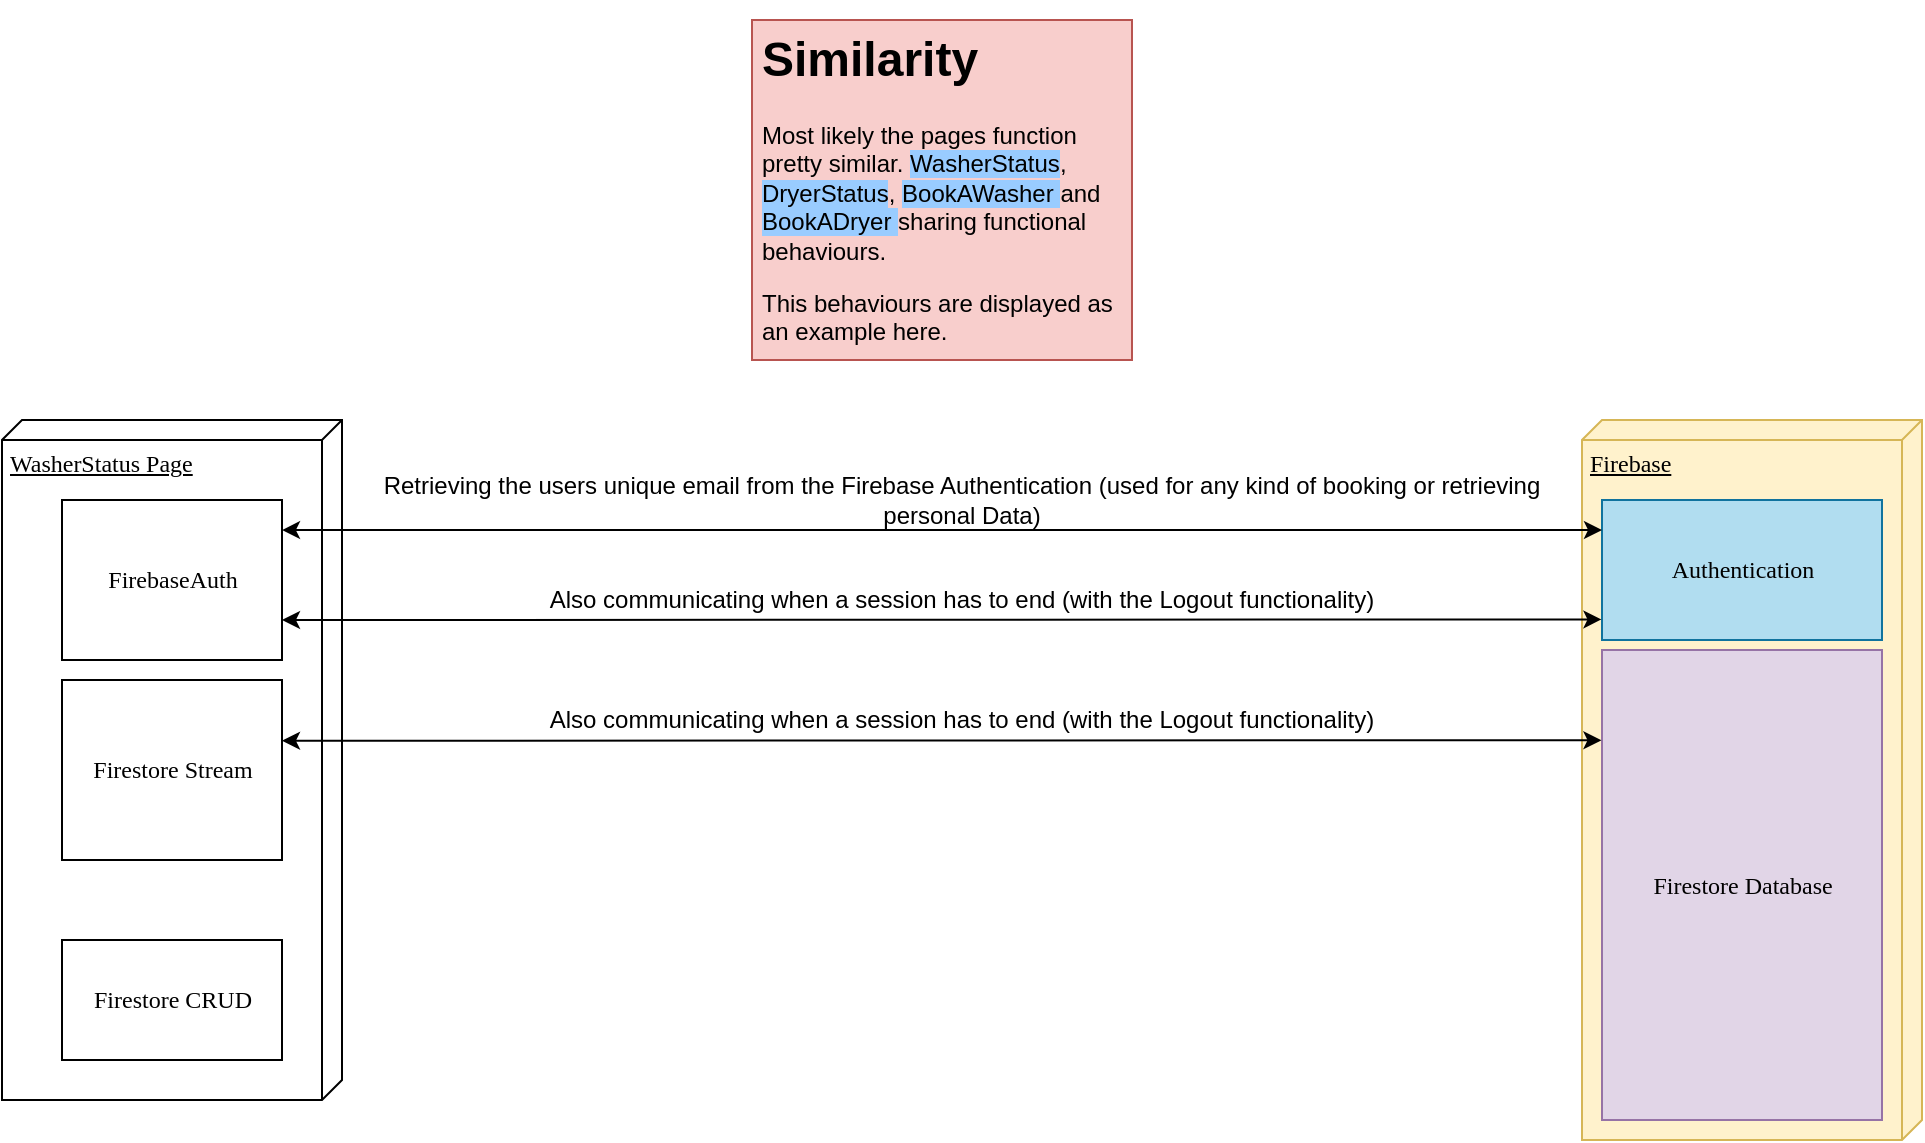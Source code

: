 <mxfile version="20.7.4" type="github">
  <diagram name="Page-1" id="5f0bae14-7c28-e335-631c-24af17079c00">
    <mxGraphModel dx="2311" dy="666" grid="1" gridSize="10" guides="1" tooltips="1" connect="1" arrows="1" fold="1" page="1" pageScale="1" pageWidth="1100" pageHeight="850" background="none" math="0" shadow="0">
      <root>
        <mxCell id="0" />
        <mxCell id="1" parent="0" />
        <mxCell id="MP8hHyfN-fz9ES6eljaN-1" value="WasherStatus Page" style="verticalAlign=top;align=left;spacingTop=8;spacingLeft=2;spacingRight=12;shape=cube;size=10;direction=south;fontStyle=4;html=1;rounded=0;shadow=0;comic=0;labelBackgroundColor=none;strokeWidth=1;fontFamily=Verdana;fontSize=12" vertex="1" parent="1">
          <mxGeometry x="-1020" y="310" width="170" height="340" as="geometry" />
        </mxCell>
        <mxCell id="MP8hHyfN-fz9ES6eljaN-2" value="FirebaseAuth" style="html=1;rounded=0;shadow=0;comic=0;labelBackgroundColor=none;strokeWidth=1;fontFamily=Verdana;fontSize=12;align=center;" vertex="1" parent="1">
          <mxGeometry x="-990" y="350" width="110" height="80" as="geometry" />
        </mxCell>
        <mxCell id="MP8hHyfN-fz9ES6eljaN-3" value="Firestore Stream&lt;br&gt;" style="html=1;rounded=0;shadow=0;comic=0;labelBackgroundColor=none;strokeWidth=1;fontFamily=Verdana;fontSize=12;align=center;" vertex="1" parent="1">
          <mxGeometry x="-990" y="440" width="110" height="90" as="geometry" />
        </mxCell>
        <mxCell id="MP8hHyfN-fz9ES6eljaN-4" value="Firestore CRUD" style="html=1;rounded=0;shadow=0;comic=0;labelBackgroundColor=none;strokeWidth=1;fontFamily=Verdana;fontSize=12;align=center;" vertex="1" parent="1">
          <mxGeometry x="-990" y="570" width="110" height="60" as="geometry" />
        </mxCell>
        <mxCell id="MP8hHyfN-fz9ES6eljaN-5" value="Firebase" style="verticalAlign=top;align=left;spacingTop=8;spacingLeft=2;spacingRight=12;shape=cube;size=10;direction=south;fontStyle=4;html=1;rounded=0;shadow=0;comic=0;labelBackgroundColor=none;strokeWidth=1;fontFamily=Verdana;fontSize=12;fillColor=#fff2cc;strokeColor=#d6b656;" vertex="1" parent="1">
          <mxGeometry x="-230" y="310" width="170" height="360" as="geometry" />
        </mxCell>
        <mxCell id="MP8hHyfN-fz9ES6eljaN-6" value="Authentication" style="html=1;rounded=0;shadow=0;comic=0;labelBackgroundColor=none;strokeWidth=1;fontFamily=Verdana;fontSize=12;align=center;fillColor=#b1ddf0;strokeColor=#10739e;" vertex="1" parent="1">
          <mxGeometry x="-220" y="350" width="140" height="70" as="geometry" />
        </mxCell>
        <mxCell id="MP8hHyfN-fz9ES6eljaN-7" value="&lt;h1&gt;Similarity&lt;/h1&gt;&lt;p&gt;Most likely the pages function pretty similar. &lt;span style=&quot;background-color: rgb(153, 204, 255);&quot;&gt;WasherStatus&lt;/span&gt;, &lt;span style=&quot;background-color: rgb(153, 204, 255);&quot;&gt;DryerStatus&lt;/span&gt;, &lt;span style=&quot;background-color: rgb(153, 204, 255);&quot;&gt;BookAWasher &lt;/span&gt;and &lt;span style=&quot;background-color: rgb(153, 204, 255);&quot;&gt;BookADryer &lt;/span&gt;sharing functional behaviours.&amp;nbsp;&lt;/p&gt;&lt;p&gt;This behaviours are displayed as an example here.&lt;/p&gt;" style="text;html=1;strokeColor=#b85450;fillColor=#f8cecc;spacing=5;spacingTop=-20;whiteSpace=wrap;overflow=hidden;rounded=0;" vertex="1" parent="1">
          <mxGeometry x="-645" y="110" width="190" height="170" as="geometry" />
        </mxCell>
        <mxCell id="MP8hHyfN-fz9ES6eljaN-8" value="Firestore Database" style="html=1;rounded=0;shadow=0;comic=0;labelBackgroundColor=none;strokeWidth=1;fontFamily=Verdana;fontSize=12;align=center;fillColor=#e1d5e7;strokeColor=#9673a6;" vertex="1" parent="1">
          <mxGeometry x="-220" y="425" width="140" height="235" as="geometry" />
        </mxCell>
        <mxCell id="MP8hHyfN-fz9ES6eljaN-9" value="" style="endArrow=classic;startArrow=classic;html=1;rounded=0;exitX=1;exitY=0.188;exitDx=0;exitDy=0;exitPerimeter=0;" edge="1" parent="1" source="MP8hHyfN-fz9ES6eljaN-2">
          <mxGeometry width="50" height="50" relative="1" as="geometry">
            <mxPoint x="-880" y="360" as="sourcePoint" />
            <mxPoint x="-220" y="365" as="targetPoint" />
          </mxGeometry>
        </mxCell>
        <mxCell id="MP8hHyfN-fz9ES6eljaN-10" value="&lt;span style=&quot;&quot;&gt;Retrieving the users unique email from the Firebase Authentication (used for any kind of booking or retrieving personal Data)&lt;/span&gt;" style="text;html=1;strokeColor=none;fillColor=none;align=center;verticalAlign=middle;whiteSpace=wrap;rounded=0;labelBackgroundColor=none;" vertex="1" parent="1">
          <mxGeometry x="-850" y="330" width="620" height="40" as="geometry" />
        </mxCell>
        <mxCell id="MP8hHyfN-fz9ES6eljaN-11" value="" style="endArrow=classic;startArrow=classic;html=1;rounded=0;entryX=-0.002;entryY=0.853;entryDx=0;entryDy=0;exitX=1;exitY=0;exitDx=0;exitDy=0;entryPerimeter=0;" edge="1" parent="1" target="MP8hHyfN-fz9ES6eljaN-6">
          <mxGeometry width="50" height="50" relative="1" as="geometry">
            <mxPoint x="-880" y="410" as="sourcePoint" />
            <mxPoint x="-219.3" y="408.32" as="targetPoint" />
          </mxGeometry>
        </mxCell>
        <mxCell id="MP8hHyfN-fz9ES6eljaN-13" value="&lt;span style=&quot;&quot;&gt;Also communicating when a session has to end (with the Logout functionality)&lt;/span&gt;" style="text;html=1;strokeColor=none;fillColor=none;align=center;verticalAlign=middle;whiteSpace=wrap;rounded=0;labelBackgroundColor=none;" vertex="1" parent="1">
          <mxGeometry x="-850" y="380" width="620" height="40" as="geometry" />
        </mxCell>
        <mxCell id="MP8hHyfN-fz9ES6eljaN-14" value="" style="endArrow=classic;startArrow=classic;html=1;rounded=0;entryX=-0.002;entryY=0.192;entryDx=0;entryDy=0;exitX=1;exitY=0;exitDx=0;exitDy=0;entryPerimeter=0;" edge="1" parent="1" target="MP8hHyfN-fz9ES6eljaN-8">
          <mxGeometry width="50" height="50" relative="1" as="geometry">
            <mxPoint x="-880" y="470.36" as="sourcePoint" />
            <mxPoint x="-223.22" y="470.0" as="targetPoint" />
          </mxGeometry>
        </mxCell>
        <mxCell id="MP8hHyfN-fz9ES6eljaN-15" value="&lt;span style=&quot;&quot;&gt;Also communicating when a session has to end (with the Logout functionality)&lt;/span&gt;" style="text;html=1;strokeColor=none;fillColor=none;align=center;verticalAlign=middle;whiteSpace=wrap;rounded=0;labelBackgroundColor=none;" vertex="1" parent="1">
          <mxGeometry x="-850" y="440" width="620" height="40" as="geometry" />
        </mxCell>
      </root>
    </mxGraphModel>
  </diagram>
</mxfile>
